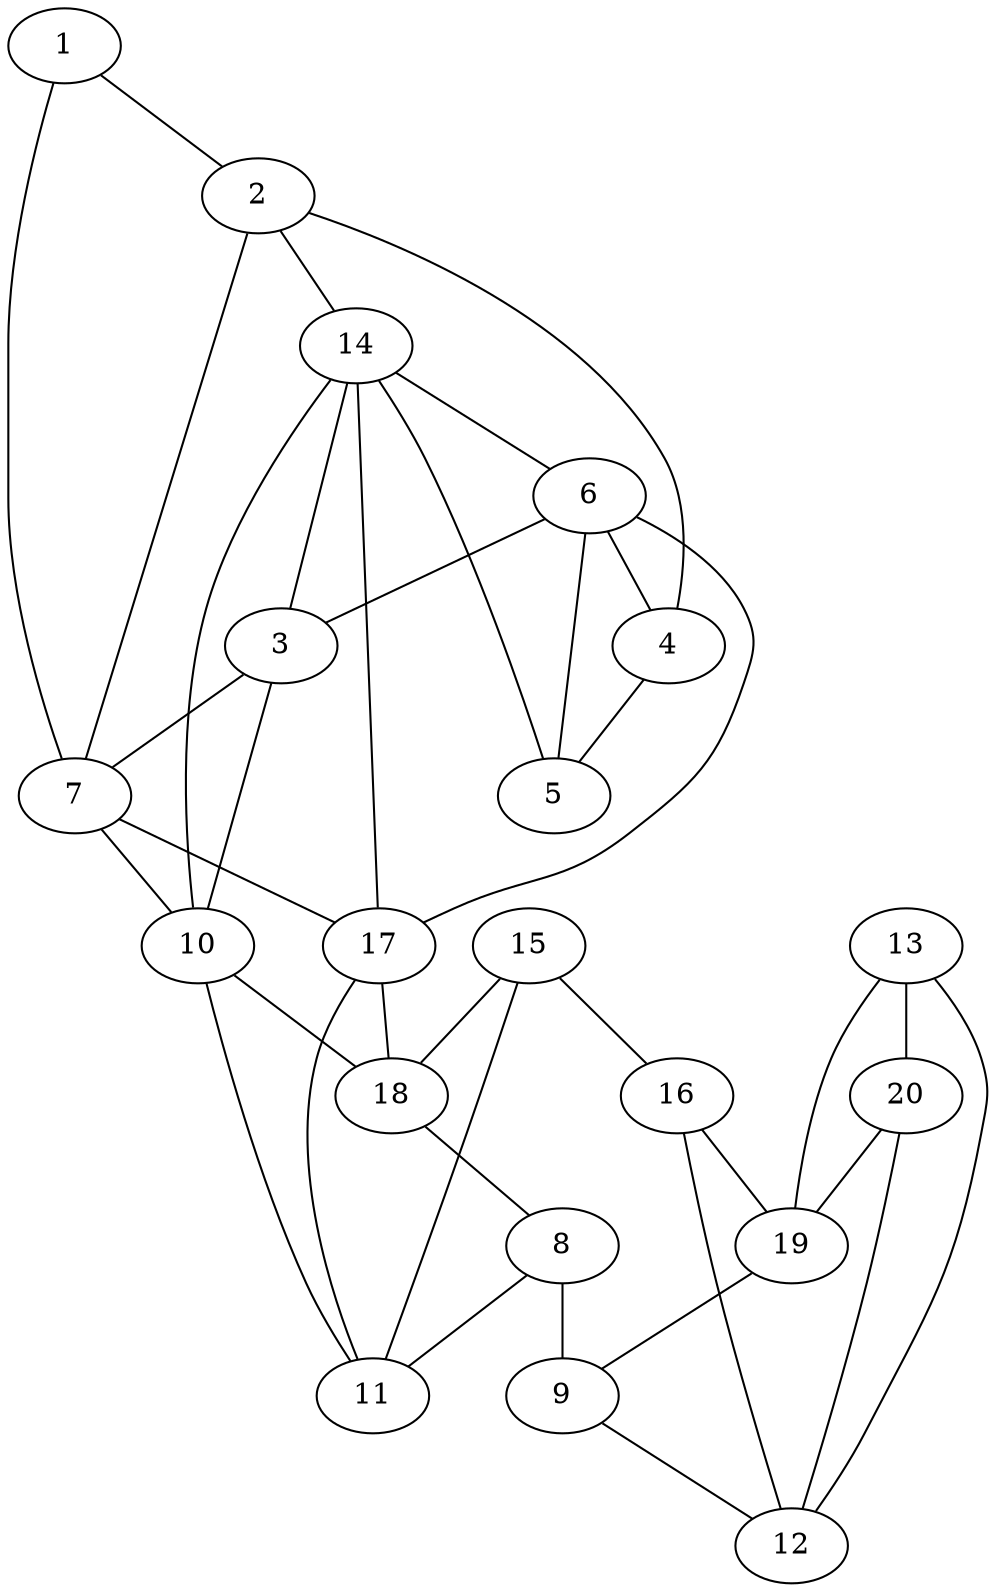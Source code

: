 graph pdb1lsq {
	1	 [aaLength=9,
		sequence=AAAKFERQH,
		type=0];
	2	 [aaLength=8,
		sequence=YCNQMMKS,
		type=0];
	1 -- 2	 [distance0="27.77016",
		frequency=1,
		type0=1];
	7	 [aaLength=5,
		sequence=VNTFV,
		type=1];
	1 -- 7	 [distance0="42.35408",
		frequency=1,
		type0=3];
	2 -- 7	 [distance0="25.04837",
		distance1="10.0",
		frequency=2,
		type0=1,
		type1=4];
	14	 [aaLength=5,
		sequence=VNTFV,
		type=1];
	2 -- 14	 [distance0="25.04837",
		frequency=1,
		type0=2];
	3	 [aaLength=9,
		sequence=LADVQAVCS,
		type=0];
	3 -- 7	 [distance0="27.84427",
		frequency=1,
		type0=1];
	10	 [aaLength=3,
		sequence=KNV,
		type=1];
	3 -- 10	 [distance0="28.48339",
		distance1="1.0",
		frequency=2,
		type0=3,
		type1=4];
	3 -- 14	 [distance0="27.84427",
		frequency=1,
		type0=2];
	4	 [aaLength=9,
		sequence=AAAKFERQH,
		type=0];
	4 -- 2	 [distance0="40.20678",
		frequency=1,
		type0=3];
	5	 [aaLength=8,
		sequence=YCNQMMKS,
		type=0];
	4 -- 5	 [distance0="27.69355",
		distance1="12.0",
		frequency=2,
		type0=1,
		type1=4];
	5 -- 14	 [distance0="10.0",
		frequency=1,
		type0=4];
	6	 [aaLength=9,
		sequence=LADVQAVCS,
		type=0];
	6 -- 3	 [distance0="31.17703",
		frequency=1,
		type0=1];
	6 -- 4	 [distance0="48.00877",
		frequency=1,
		type0=3];
	6 -- 5	 [distance0="36.06482",
		frequency=1,
		type0=2];
	17	 [aaLength=3,
		sequence=KNV,
		type=1];
	6 -- 17	 [distance0="1.0",
		frequency=1,
		type0=4];
	7 -- 10	 [distance0="18.0",
		frequency=1,
		type0=2];
	7 -- 17	 [distance0="18.0",
		frequency=1,
		type0=3];
	8	 [aaLength=8,
		sequence=MSITDCRE,
		type=1];
	9	 [aaLength=8,
		sequence=YKTTQANK,
		type=1];
	8 -- 9	 [distance0="10.0",
		frequency=1,
		type0=4];
	11	 [aaLength=3,
		sequence=CYQ,
		type=1];
	8 -- 11	 [distance0="7.0",
		frequency=1,
		type0=2];
	12	 [aaLength=4,
		sequence=IIVA,
		type=1];
	9 -- 12	 [distance0="9.0",
		distance1="1.0",
		frequency=2,
		type0=2,
		type1=4];
	10 -- 11	 [distance0="11.0",
		distance1="8.0",
		frequency=2,
		type0=2,
		type1=4];
	18	 [aaLength=3,
		sequence=CYQ,
		type=1];
	10 -- 18	 [distance0="11.0",
		frequency=1,
		type0=3];
	13	 [aaLength=5,
		sequence=HFDAS,
		type=1];
	13 -- 12	 [distance0="13.0",
		frequency=1,
		type0=2];
	19	 [aaLength=4,
		sequence=IIVA,
		type=1];
	13 -- 19	 [distance0="13.0",
		frequency=1,
		type0=3];
	20	 [aaLength=5,
		sequence=HFDAS,
		type=1];
	13 -- 20	 [distance0="0.0",
		frequency=1,
		type0=1];
	14 -- 6	 [distance0="3.0",
		frequency=1,
		type0=4];
	14 -- 10	 [distance0="18.0",
		frequency=1,
		type0=2];
	14 -- 17	 [distance0="18.0",
		frequency=1,
		type0=3];
	15	 [aaLength=8,
		sequence=MSITDCRE,
		type=1];
	15 -- 11	 [distance0="7.0",
		frequency=1,
		type0=2];
	16	 [aaLength=8,
		sequence=YKTTQANK,
		type=1];
	15 -- 16	 [distance0="10.0",
		frequency=1,
		type0=4];
	15 -- 18	 [distance0="7.0",
		frequency=1,
		type0=3];
	16 -- 12	 [distance0="9.0",
		frequency=1,
		type0=2];
	16 -- 19	 [distance0="9.0",
		distance1="1.0",
		frequency=2,
		type0=3,
		type1=4];
	17 -- 11	 [distance0="11.0",
		frequency=1,
		type0=2];
	17 -- 18	 [distance0="11.0",
		distance1="8.0",
		frequency=2,
		type0=3,
		type1=4];
	18 -- 8	 [distance0="7.0",
		frequency=1,
		type0=2];
	19 -- 9	 [distance0="9.0",
		frequency=1,
		type0=2];
	20 -- 12	 [distance0="13.0",
		frequency=1,
		type0=2];
	20 -- 19	 [distance0="13.0",
		frequency=1,
		type0=3];
}
